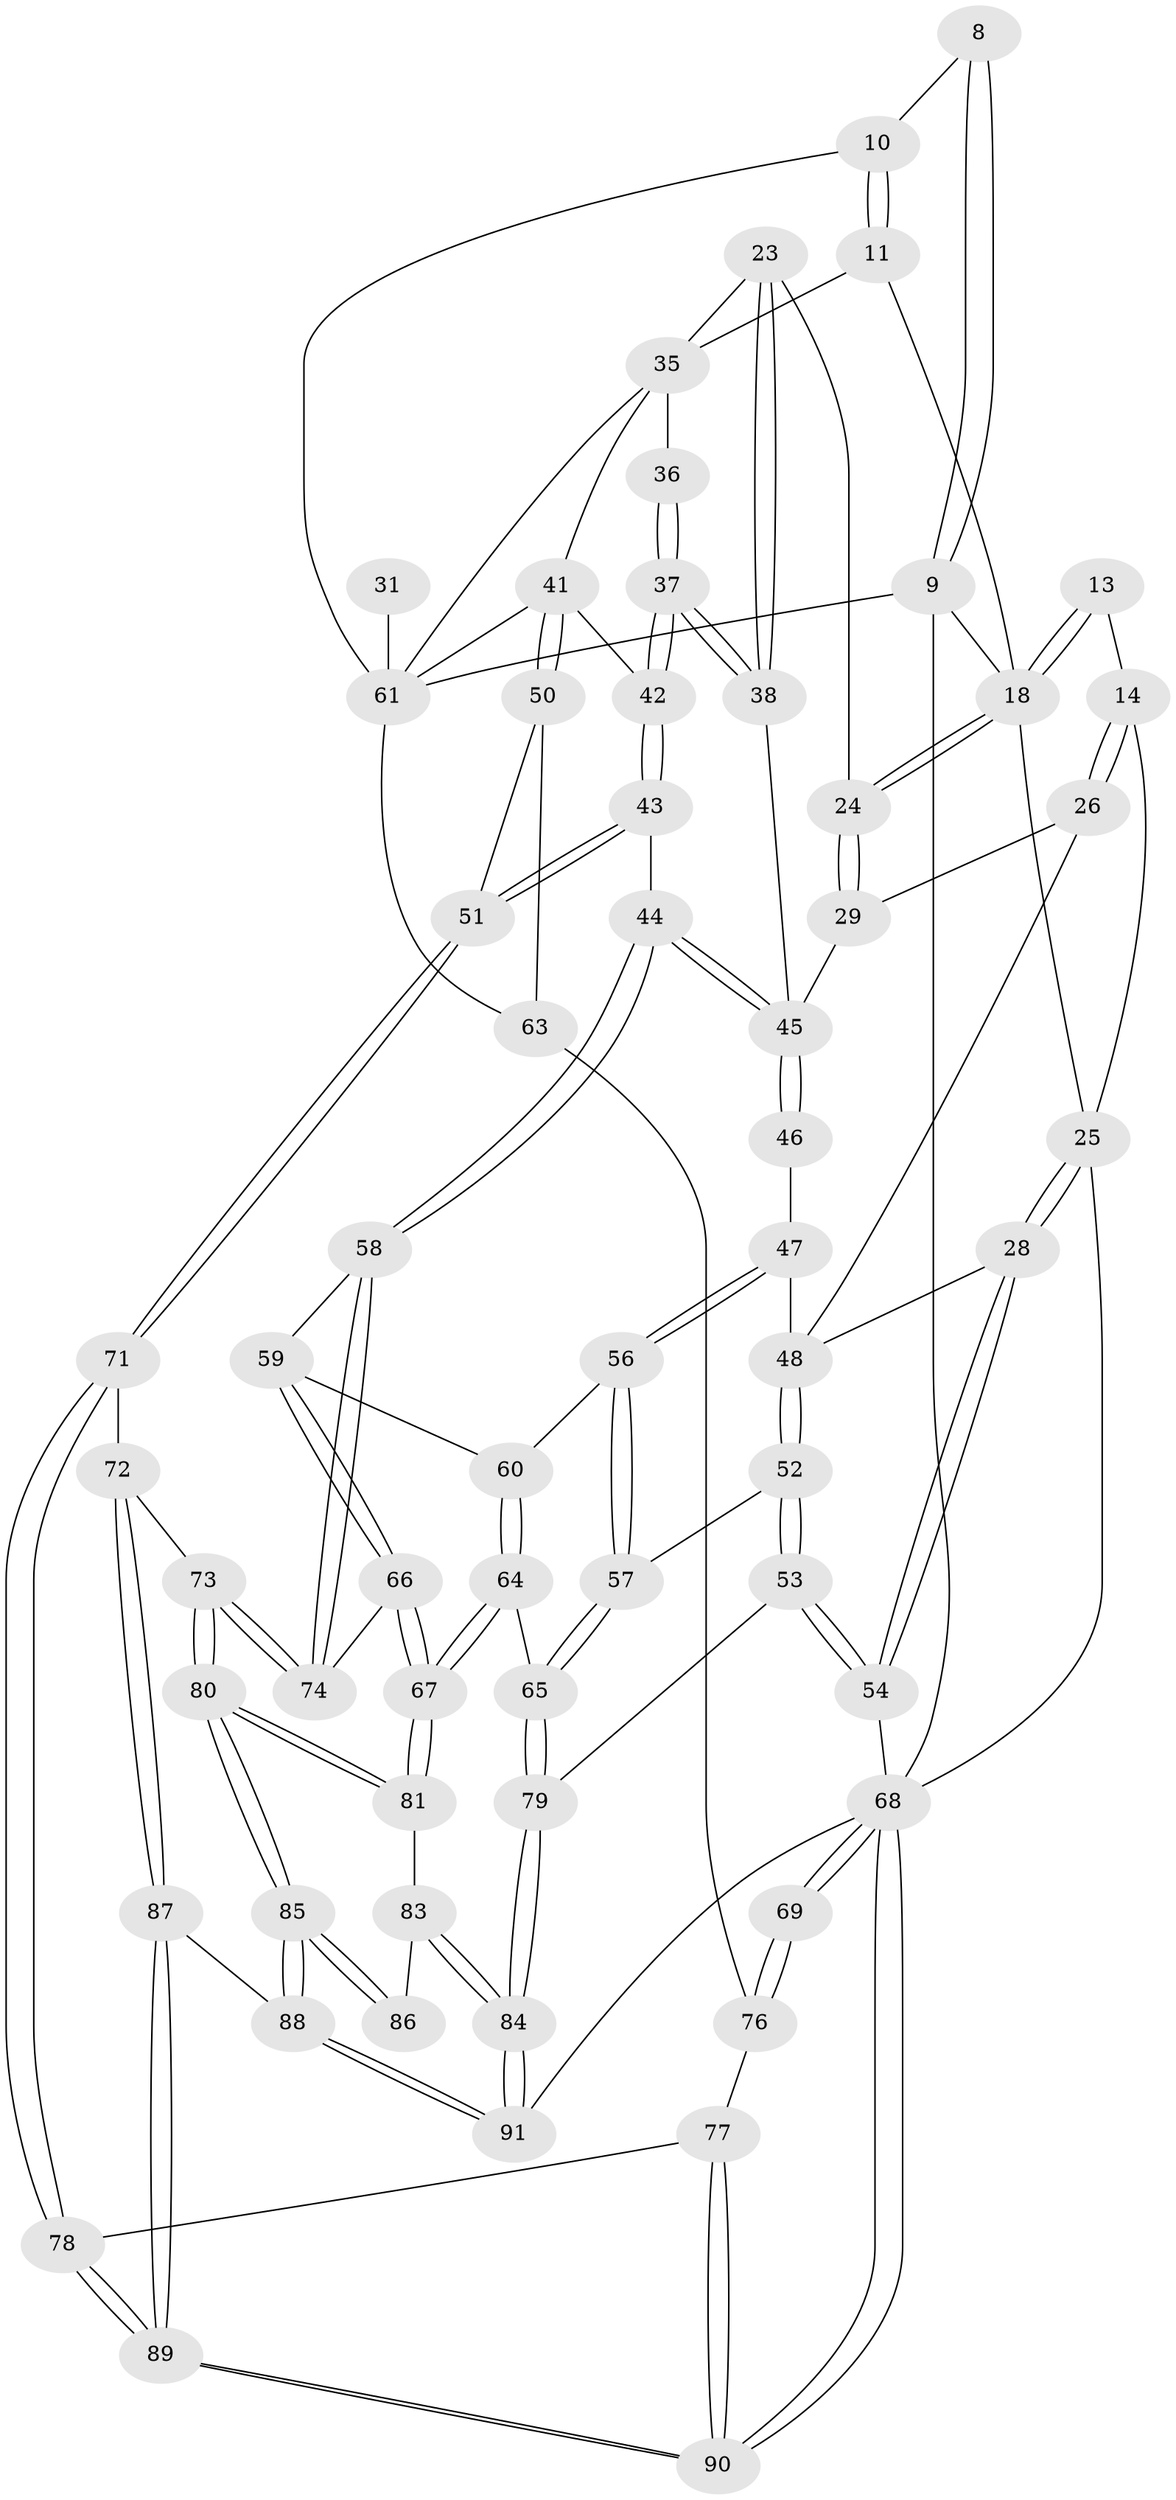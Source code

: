 // original degree distribution, {3: 0.02197802197802198, 6: 0.23076923076923078, 5: 0.4835164835164835, 4: 0.26373626373626374}
// Generated by graph-tools (version 1.1) at 2025/04/03/04/25 22:04:39]
// undirected, 63 vertices, 149 edges
graph export_dot {
graph [start="1"]
  node [color=gray90,style=filled];
  8 [pos="+0.7114978364968401+0"];
  9 [pos="+1+0",super="+5"];
  10 [pos="+0.7186732638273119+0.0266366407332202"];
  11 [pos="+0.6469472572813825+0.20373181724199393"];
  13 [pos="+0.2926025395762344+0.223760437259087"];
  14 [pos="+0.2331466685184624+0.24880930015218186"];
  18 [pos="+0.3745086860895342+0.28056278767797144",super="+12+3"];
  23 [pos="+0.4420380661850911+0.3615357074944407"];
  24 [pos="+0.41926901162318647+0.35159863626523585"];
  25 [pos="+0+0.335248508630165",super="+15"];
  26 [pos="+0.18993404297706468+0.44670821609535033"];
  28 [pos="+0+0.4140698085739827"];
  29 [pos="+0.3755660259022794+0.46260709374089387"];
  31 [pos="+0.8188501065618945+0.33921236410111305"];
  35 [pos="+0.6908484810200265+0.4299304756216978",super="+22"];
  36 [pos="+0.5875206626345142+0.47568705447684584"];
  37 [pos="+0.5705300494539819+0.5114217652141091"];
  38 [pos="+0.48950128927671754+0.48813993032742425"];
  41 [pos="+0.722743888925754+0.5527280001654373",super="+34"];
  42 [pos="+0.5723120798049292+0.5681613429321626"];
  43 [pos="+0.5401482568390943+0.629060283881323"];
  44 [pos="+0.4917450295224468+0.6359690378843299"];
  45 [pos="+0.48554297582080386+0.6242866343393049",super="+39+40"];
  46 [pos="+0.367736765637283+0.5109868427003713"];
  47 [pos="+0.28941470749536674+0.5844012086692459"];
  48 [pos="+0.1857696742020385+0.5429856429348121",super="+27"];
  50 [pos="+0.6706088624078449+0.6906877685095159",super="+49"];
  51 [pos="+0.6291774985240159+0.7023791836296788"];
  52 [pos="+0.0967333926773157+0.6864257428722598"];
  53 [pos="+0+0.7430409544294613"];
  54 [pos="+0+0.7532412414572986"];
  56 [pos="+0.31413666046447103+0.6351998711687162"];
  57 [pos="+0.15917495974453855+0.7309613567174619"];
  58 [pos="+0.48930406009609717+0.6381459527659398"];
  59 [pos="+0.3680370972790064+0.6552373379643229"];
  60 [pos="+0.319656835781675+0.6419728402136032"];
  61 [pos="+1+0.47423860455299105",super="+32+30"];
  63 [pos="+0.8490108432292831+0.773206401629829",super="+62"];
  64 [pos="+0.28010370291892805+0.7912839276763743"];
  65 [pos="+0.19510687642752494+0.772537540115679"];
  66 [pos="+0.39393143246659773+0.7760911677460652"];
  67 [pos="+0.2946027708477881+0.8072847476759182"];
  68 [pos="+1+1",super="+55"];
  69 [pos="+1+1"];
  71 [pos="+0.5938760173314415+0.8489064553136386"];
  72 [pos="+0.5795654791165774+0.8538198092591867"];
  73 [pos="+0.5001892718563343+0.849102216590381"];
  74 [pos="+0.46173715239754276+0.7909935389763498"];
  76 [pos="+0.8256468830964893+0.8505041039195049",super="+75+70"];
  77 [pos="+0.8196198062333139+0.855059708718962"];
  78 [pos="+0.7170759510133807+0.9026259078121873"];
  79 [pos="+0.15456386094684027+0.858661454017793"];
  80 [pos="+0.45296091579433273+0.8996570572089918"];
  81 [pos="+0.29738631717363107+0.8302576661071676"];
  83 [pos="+0.19351199502103433+0.9440193727590521",super="+82"];
  84 [pos="+0.16290790625402227+0.9591249192525716"];
  85 [pos="+0.40053991583198867+1"];
  86 [pos="+0.35752456509510977+0.9762631823173538"];
  87 [pos="+0.5329694240066439+1"];
  88 [pos="+0.419493728008794+1"];
  89 [pos="+0.6644848503835877+1"];
  90 [pos="+0.8561966747317022+1"];
  91 [pos="+0+1"];
  8 -- 9 [weight=2];
  8 -- 9;
  8 -- 10;
  9 -- 68 [weight=2];
  9 -- 18;
  9 -- 61;
  10 -- 11;
  10 -- 11;
  10 -- 61;
  11 -- 18;
  11 -- 35;
  13 -- 14;
  13 -- 18 [weight=2];
  13 -- 18;
  14 -- 26;
  14 -- 26;
  14 -- 25;
  18 -- 24;
  18 -- 24;
  18 -- 25;
  23 -- 24;
  23 -- 38;
  23 -- 38;
  23 -- 35;
  24 -- 29;
  24 -- 29;
  25 -- 28;
  25 -- 28;
  25 -- 68 [weight=2];
  26 -- 29;
  26 -- 48;
  28 -- 54;
  28 -- 54;
  28 -- 48;
  29 -- 45;
  31 -- 61 [weight=3];
  35 -- 36 [weight=2];
  35 -- 41;
  35 -- 61;
  36 -- 37;
  36 -- 37;
  37 -- 38;
  37 -- 38;
  37 -- 42;
  37 -- 42;
  38 -- 45;
  41 -- 42;
  41 -- 50 [weight=2];
  41 -- 50;
  41 -- 61;
  42 -- 43;
  42 -- 43;
  43 -- 44;
  43 -- 51;
  43 -- 51;
  44 -- 45;
  44 -- 45;
  44 -- 58;
  44 -- 58;
  45 -- 46 [weight=2];
  45 -- 46;
  46 -- 47;
  47 -- 48;
  47 -- 56;
  47 -- 56;
  48 -- 52;
  48 -- 52;
  50 -- 51;
  50 -- 63;
  51 -- 71;
  51 -- 71;
  52 -- 53;
  52 -- 53;
  52 -- 57;
  53 -- 54;
  53 -- 54;
  53 -- 79;
  54 -- 68;
  56 -- 57;
  56 -- 57;
  56 -- 60;
  57 -- 65;
  57 -- 65;
  58 -- 59;
  58 -- 74;
  58 -- 74;
  59 -- 60;
  59 -- 66;
  59 -- 66;
  60 -- 64;
  60 -- 64;
  61 -- 63;
  63 -- 76 [weight=2];
  64 -- 65;
  64 -- 67;
  64 -- 67;
  65 -- 79;
  65 -- 79;
  66 -- 67;
  66 -- 67;
  66 -- 74;
  67 -- 81;
  67 -- 81;
  68 -- 69;
  68 -- 69;
  68 -- 90;
  68 -- 90;
  68 -- 91;
  69 -- 76 [weight=2];
  69 -- 76;
  71 -- 72;
  71 -- 78;
  71 -- 78;
  72 -- 73;
  72 -- 87;
  72 -- 87;
  73 -- 74;
  73 -- 74;
  73 -- 80;
  73 -- 80;
  76 -- 77;
  77 -- 78;
  77 -- 90;
  77 -- 90;
  78 -- 89;
  78 -- 89;
  79 -- 84;
  79 -- 84;
  80 -- 81;
  80 -- 81;
  80 -- 85;
  80 -- 85;
  81 -- 83;
  83 -- 84;
  83 -- 84;
  83 -- 86 [weight=2];
  84 -- 91;
  84 -- 91;
  85 -- 86;
  85 -- 86;
  85 -- 88;
  85 -- 88;
  87 -- 88;
  87 -- 89;
  87 -- 89;
  88 -- 91;
  88 -- 91;
  89 -- 90;
  89 -- 90;
}
